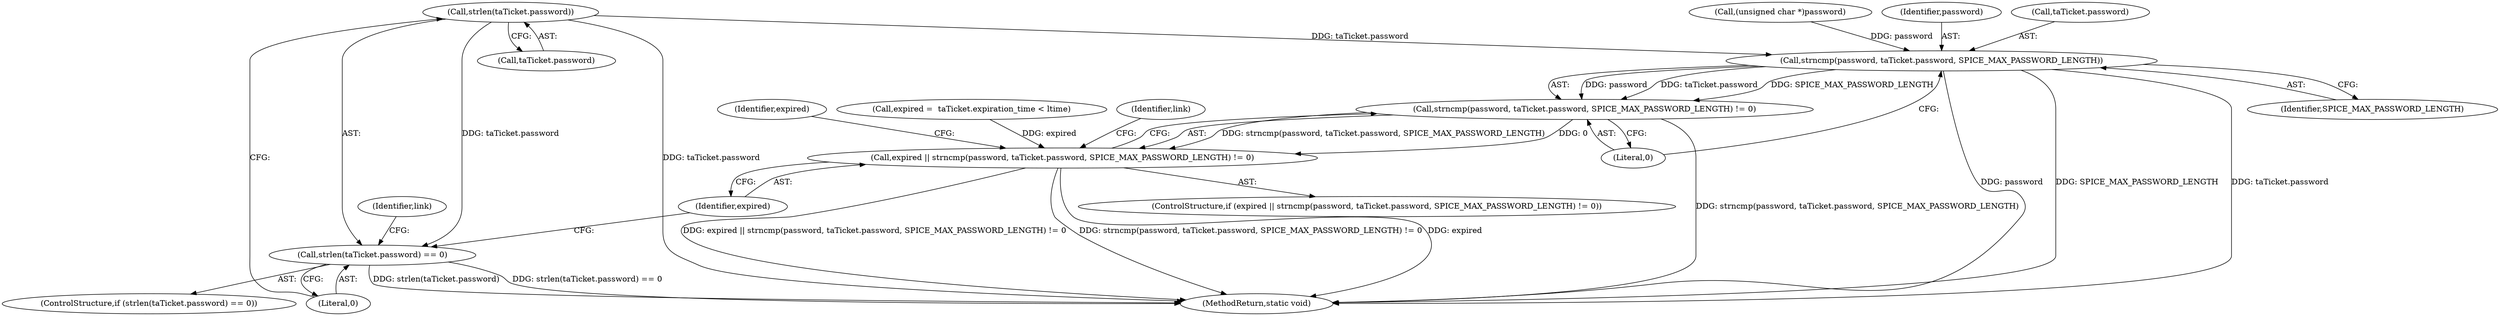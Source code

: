 digraph "0_spice_8af619009660b24e0b41ad26b30289eea288fcc2@API" {
"1000154" [label="(Call,strlen(taTicket.password))"];
"1000153" [label="(Call,strlen(taTicket.password) == 0)"];
"1000172" [label="(Call,strncmp(password, taTicket.password, SPICE_MAX_PASSWORD_LENGTH))"];
"1000171" [label="(Call,strncmp(password, taTicket.password, SPICE_MAX_PASSWORD_LENGTH) != 0)"];
"1000169" [label="(Call,expired || strncmp(password, taTicket.password, SPICE_MAX_PASSWORD_LENGTH) != 0)"];
"1000172" [label="(Call,strncmp(password, taTicket.password, SPICE_MAX_PASSWORD_LENGTH))"];
"1000173" [label="(Identifier,password)"];
"1000168" [label="(ControlStructure,if (expired || strncmp(password, taTicket.password, SPICE_MAX_PASSWORD_LENGTH) != 0))"];
"1000177" [label="(Identifier,SPICE_MAX_PASSWORD_LENGTH)"];
"1000181" [label="(Identifier,expired)"];
"1000154" [label="(Call,strlen(taTicket.password))"];
"1000178" [label="(Literal,0)"];
"1000145" [label="(Call,expired =  taTicket.expiration_time < ltime)"];
"1000171" [label="(Call,strncmp(password, taTicket.password, SPICE_MAX_PASSWORD_LENGTH) != 0)"];
"1000170" [label="(Identifier,expired)"];
"1000169" [label="(Call,expired || strncmp(password, taTicket.password, SPICE_MAX_PASSWORD_LENGTH) != 0)"];
"1000197" [label="(MethodReturn,static void)"];
"1000152" [label="(ControlStructure,if (strlen(taTicket.password) == 0))"];
"1000174" [label="(Call,taTicket.password)"];
"1000127" [label="(Call,(unsigned char *)password)"];
"1000161" [label="(Identifier,link)"];
"1000158" [label="(Literal,0)"];
"1000196" [label="(Identifier,link)"];
"1000155" [label="(Call,taTicket.password)"];
"1000153" [label="(Call,strlen(taTicket.password) == 0)"];
"1000154" -> "1000153"  [label="AST: "];
"1000154" -> "1000155"  [label="CFG: "];
"1000155" -> "1000154"  [label="AST: "];
"1000158" -> "1000154"  [label="CFG: "];
"1000154" -> "1000197"  [label="DDG: taTicket.password"];
"1000154" -> "1000153"  [label="DDG: taTicket.password"];
"1000154" -> "1000172"  [label="DDG: taTicket.password"];
"1000153" -> "1000152"  [label="AST: "];
"1000153" -> "1000158"  [label="CFG: "];
"1000158" -> "1000153"  [label="AST: "];
"1000161" -> "1000153"  [label="CFG: "];
"1000170" -> "1000153"  [label="CFG: "];
"1000153" -> "1000197"  [label="DDG: strlen(taTicket.password)"];
"1000153" -> "1000197"  [label="DDG: strlen(taTicket.password) == 0"];
"1000172" -> "1000171"  [label="AST: "];
"1000172" -> "1000177"  [label="CFG: "];
"1000173" -> "1000172"  [label="AST: "];
"1000174" -> "1000172"  [label="AST: "];
"1000177" -> "1000172"  [label="AST: "];
"1000178" -> "1000172"  [label="CFG: "];
"1000172" -> "1000197"  [label="DDG: password"];
"1000172" -> "1000197"  [label="DDG: SPICE_MAX_PASSWORD_LENGTH"];
"1000172" -> "1000197"  [label="DDG: taTicket.password"];
"1000172" -> "1000171"  [label="DDG: password"];
"1000172" -> "1000171"  [label="DDG: taTicket.password"];
"1000172" -> "1000171"  [label="DDG: SPICE_MAX_PASSWORD_LENGTH"];
"1000127" -> "1000172"  [label="DDG: password"];
"1000171" -> "1000169"  [label="AST: "];
"1000171" -> "1000178"  [label="CFG: "];
"1000178" -> "1000171"  [label="AST: "];
"1000169" -> "1000171"  [label="CFG: "];
"1000171" -> "1000197"  [label="DDG: strncmp(password, taTicket.password, SPICE_MAX_PASSWORD_LENGTH)"];
"1000171" -> "1000169"  [label="DDG: strncmp(password, taTicket.password, SPICE_MAX_PASSWORD_LENGTH)"];
"1000171" -> "1000169"  [label="DDG: 0"];
"1000169" -> "1000168"  [label="AST: "];
"1000169" -> "1000170"  [label="CFG: "];
"1000170" -> "1000169"  [label="AST: "];
"1000181" -> "1000169"  [label="CFG: "];
"1000196" -> "1000169"  [label="CFG: "];
"1000169" -> "1000197"  [label="DDG: expired || strncmp(password, taTicket.password, SPICE_MAX_PASSWORD_LENGTH) != 0"];
"1000169" -> "1000197"  [label="DDG: strncmp(password, taTicket.password, SPICE_MAX_PASSWORD_LENGTH) != 0"];
"1000169" -> "1000197"  [label="DDG: expired"];
"1000145" -> "1000169"  [label="DDG: expired"];
}
